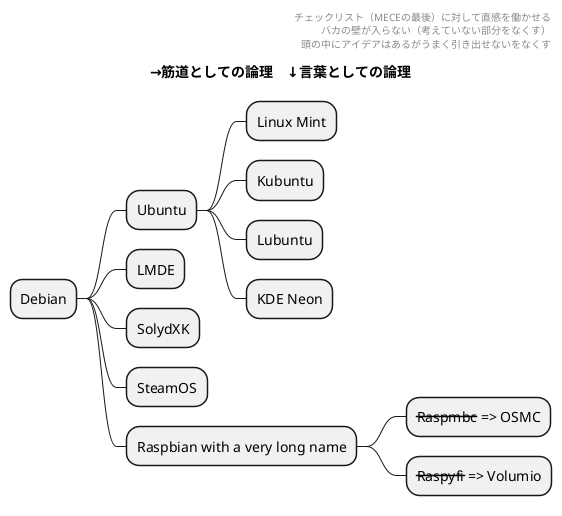 @startmindmap
title →筋道としての論理　↓言葉としての論理

header
　チェックリスト（MECEの最後）に対して直感を働かせる
  バカの壁が入らない（考えていない部分をなくす）
  頭の中にアイデアはあるがうまく引き出せないをなくす
endheader

* Debian
** Ubuntu
*** Linux Mint
*** Kubuntu
*** Lubuntu
*** KDE Neon
** LMDE
** SolydXK
** SteamOS
** Raspbian with a very long name
*** <s>Raspmbc</s> => OSMC
*** <s>Raspyfi</s> => Volumio
@endmindmap